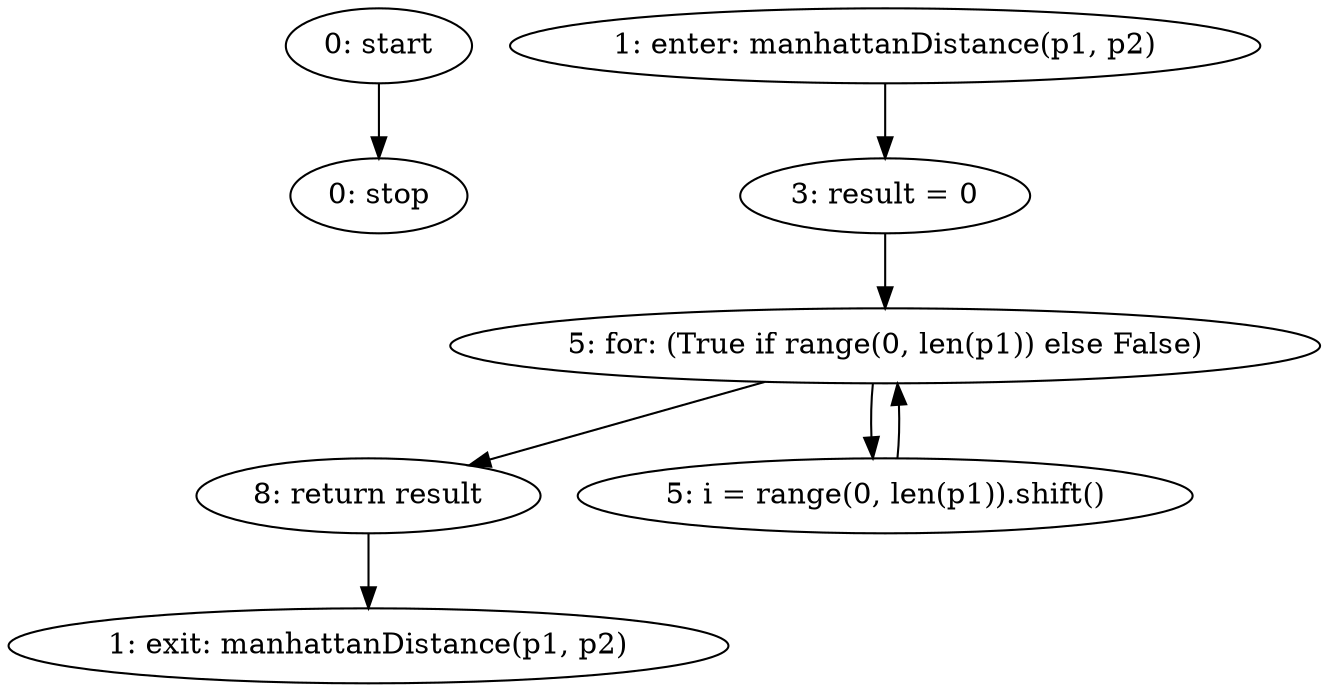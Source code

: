 strict digraph "" {
	node [label="\N"];
	0	[label="0: start"];
	7	[label="0: stop"];
	0 -> 7;
	1	[label="1: enter: manhattanDistance(p1, p2)"];
	3	[label="3: result = 0"];
	1 -> 3;
	4	[label="5: for: (True if range(0, len(p1)) else False)"];
	3 -> 4;
	2	[label="1: exit: manhattanDistance(p1, p2)"];
	6	[label="8: return result"];
	6 -> 2;
	4 -> 6;
	5	[label="5: i = range(0, len(p1)).shift()"];
	4 -> 5;
	5 -> 4;
}
